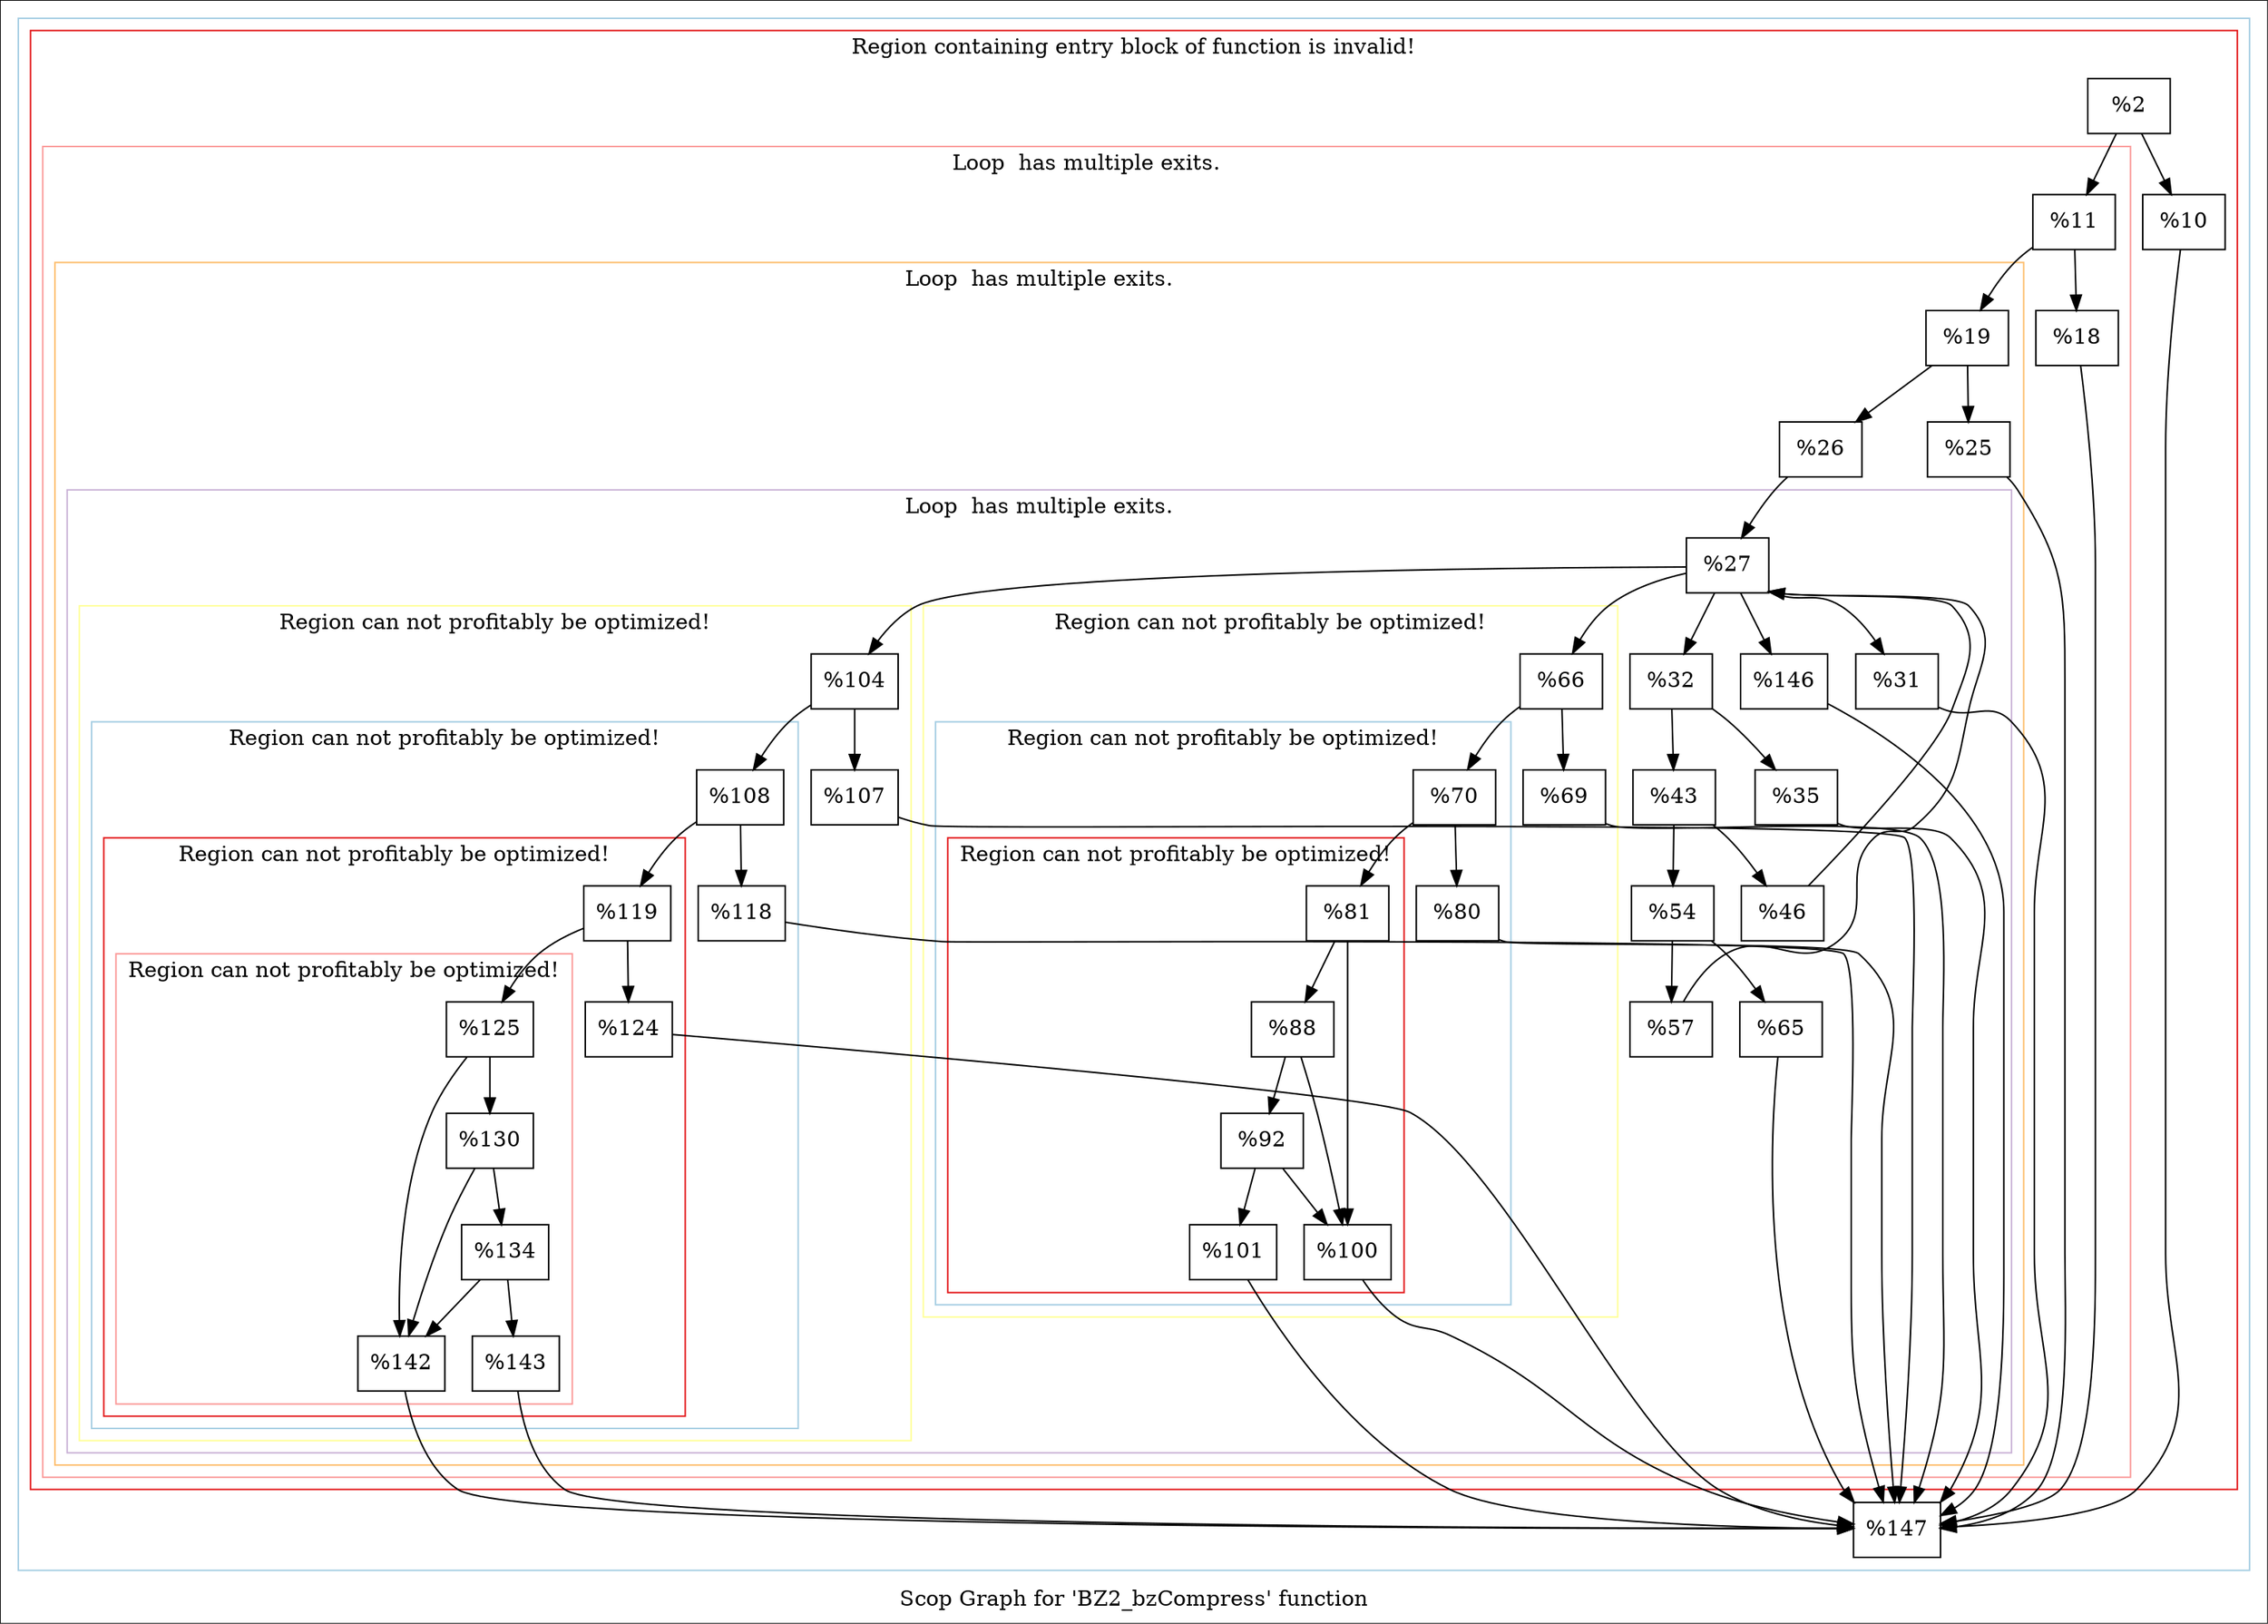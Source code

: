 digraph "Scop Graph for 'BZ2_bzCompress' function" {
	label="Scop Graph for 'BZ2_bzCompress' function";

	Node0x1816e50 [shape=record,label="{%2}"];
	Node0x1816e50 -> Node0x184bf70;
	Node0x1816e50 -> Node0x17a3790;
	Node0x184bf70 [shape=record,label="{%10}"];
	Node0x184bf70 -> Node0x18d7750;
	Node0x18d7750 [shape=record,label="{%147}"];
	Node0x17a3790 [shape=record,label="{%11}"];
	Node0x17a3790 -> Node0x182eb00;
	Node0x17a3790 -> Node0x1838340;
	Node0x182eb00 [shape=record,label="{%18}"];
	Node0x182eb00 -> Node0x18d7750;
	Node0x1838340 [shape=record,label="{%19}"];
	Node0x1838340 -> Node0x184ac20;
	Node0x1838340 -> Node0x16605f0;
	Node0x184ac20 [shape=record,label="{%25}"];
	Node0x184ac20 -> Node0x18d7750;
	Node0x16605f0 [shape=record,label="{%26}"];
	Node0x16605f0 -> Node0x18d0b40;
	Node0x18d0b40 [shape=record,label="{%27}"];
	Node0x18d0b40 -> Node0x17e75c0;
	Node0x18d0b40 -> Node0x18d13c0;
	Node0x18d0b40 -> Node0x18db240;
	Node0x18d0b40 -> Node0x1827da0;
	Node0x18d0b40 -> Node0x1820a60;
	Node0x17e75c0 [shape=record,label="{%146}"];
	Node0x17e75c0 -> Node0x18d7750;
	Node0x18d13c0 [shape=record,label="{%31}"];
	Node0x18d13c0 -> Node0x18d7750;
	Node0x18db240 [shape=record,label="{%32}"];
	Node0x18db240 -> Node0x181aa40;
	Node0x18db240 -> Node0x15c64b0;
	Node0x181aa40 [shape=record,label="{%35}"];
	Node0x181aa40 -> Node0x18d7750;
	Node0x15c64b0 [shape=record,label="{%43}"];
	Node0x15c64b0 -> Node0x18f4780;
	Node0x15c64b0 -> Node0x1802730;
	Node0x18f4780 [shape=record,label="{%46}"];
	Node0x18f4780 -> Node0x18d0b40[constraint=false];
	Node0x1802730 [shape=record,label="{%54}"];
	Node0x1802730 -> Node0x18118a0;
	Node0x1802730 -> Node0x18f7f70;
	Node0x18118a0 [shape=record,label="{%57}"];
	Node0x18118a0 -> Node0x18d0b40[constraint=false];
	Node0x18f7f70 [shape=record,label="{%65}"];
	Node0x18f7f70 -> Node0x18d7750;
	Node0x1827da0 [shape=record,label="{%66}"];
	Node0x1827da0 -> Node0x16628b0;
	Node0x1827da0 -> Node0x17ee4a0;
	Node0x16628b0 [shape=record,label="{%69}"];
	Node0x16628b0 -> Node0x18d7750;
	Node0x17ee4a0 [shape=record,label="{%70}"];
	Node0x17ee4a0 -> Node0x18272b0;
	Node0x17ee4a0 -> Node0x1826df0;
	Node0x18272b0 [shape=record,label="{%80}"];
	Node0x18272b0 -> Node0x18d7750;
	Node0x1826df0 [shape=record,label="{%81}"];
	Node0x1826df0 -> Node0x18efbf0;
	Node0x1826df0 -> Node0x15fecb0;
	Node0x18efbf0 [shape=record,label="{%100}"];
	Node0x18efbf0 -> Node0x18d7750;
	Node0x15fecb0 [shape=record,label="{%88}"];
	Node0x15fecb0 -> Node0x18d22c0;
	Node0x15fecb0 -> Node0x18efbf0;
	Node0x18d22c0 [shape=record,label="{%92}"];
	Node0x18d22c0 -> Node0x18efbf0;
	Node0x18d22c0 -> Node0x18e0f40;
	Node0x18e0f40 [shape=record,label="{%101}"];
	Node0x18e0f40 -> Node0x18d7750;
	Node0x1820a60 [shape=record,label="{%104}"];
	Node0x1820a60 -> Node0x15dd880;
	Node0x1820a60 -> Node0x169f2d0;
	Node0x15dd880 [shape=record,label="{%107}"];
	Node0x15dd880 -> Node0x18d7750;
	Node0x169f2d0 [shape=record,label="{%108}"];
	Node0x169f2d0 -> Node0x18e9c30;
	Node0x169f2d0 -> Node0x1833560;
	Node0x18e9c30 [shape=record,label="{%118}"];
	Node0x18e9c30 -> Node0x18d7750;
	Node0x1833560 [shape=record,label="{%119}"];
	Node0x1833560 -> Node0x169b600;
	Node0x1833560 -> Node0x1742330;
	Node0x169b600 [shape=record,label="{%125}"];
	Node0x169b600 -> Node0x17e8ff0;
	Node0x169b600 -> Node0x18276d0;
	Node0x17e8ff0 [shape=record,label="{%142}"];
	Node0x17e8ff0 -> Node0x18d7750;
	Node0x18276d0 [shape=record,label="{%130}"];
	Node0x18276d0 -> Node0x1948170;
	Node0x18276d0 -> Node0x17e8ff0;
	Node0x1948170 [shape=record,label="{%134}"];
	Node0x1948170 -> Node0x17e8ff0;
	Node0x1948170 -> Node0x1835e40;
	Node0x1835e40 [shape=record,label="{%143}"];
	Node0x1835e40 -> Node0x18d7750;
	Node0x1742330 [shape=record,label="{%124}"];
	Node0x1742330 -> Node0x18d7750;
	colorscheme = "paired12"
        subgraph cluster_0x192ad10 {
          label = "";
          style = solid;
          color = 1
          subgraph cluster_0x155eac0 {
            label = "Region containing entry block of function is invalid!";
            style = solid;
            color = 6
            subgraph cluster_0x155ea40 {
              label = "Loop  has multiple exits.";
              style = solid;
              color = 5
              subgraph cluster_0x1582130 {
                label = "Loop  has multiple exits.";
                style = solid;
                color = 7
                subgraph cluster_0x15820b0 {
                  label = "Loop  has multiple exits.";
                  style = solid;
                  color = 9
                  subgraph cluster_0x1900d40 {
                    label = "Region can not profitably be optimized!";
                    style = solid;
                    color = 11
                    subgraph cluster_0x192ac90 {
                      label = "Region can not profitably be optimized!";
                      style = solid;
                      color = 1
                      subgraph cluster_0x18ff570 {
                        label = "Region can not profitably be optimized!";
                        style = solid;
                        color = 6
                        Node0x1826df0;
                        Node0x18efbf0;
                        Node0x15fecb0;
                        Node0x18d22c0;
                        Node0x18e0f40;
                      }
                      Node0x17ee4a0;
                      Node0x18272b0;
                    }
                    Node0x1827da0;
                    Node0x16628b0;
                  }
                  subgraph cluster_0x1582030 {
                    label = "Region can not profitably be optimized!";
                    style = solid;
                    color = 11
                    subgraph cluster_0x19681f0 {
                      label = "Region can not profitably be optimized!";
                      style = solid;
                      color = 1
                      subgraph cluster_0x18d2190 {
                        label = "Region can not profitably be optimized!";
                        style = solid;
                        color = 6
                        subgraph cluster_0x1846e90 {
                          label = "Region can not profitably be optimized!";
                          style = solid;
                          color = 5
                          Node0x169b600;
                          Node0x17e8ff0;
                          Node0x18276d0;
                          Node0x1948170;
                          Node0x1835e40;
                        }
                        Node0x1833560;
                        Node0x1742330;
                      }
                      Node0x169f2d0;
                      Node0x18e9c30;
                    }
                    Node0x1820a60;
                    Node0x15dd880;
                  }
                  Node0x18d0b40;
                  Node0x17e75c0;
                  Node0x18d13c0;
                  Node0x18db240;
                  Node0x181aa40;
                  Node0x15c64b0;
                  Node0x18f4780;
                  Node0x1802730;
                  Node0x18118a0;
                  Node0x18f7f70;
                }
                Node0x1838340;
                Node0x184ac20;
                Node0x16605f0;
              }
              Node0x17a3790;
              Node0x182eb00;
            }
            Node0x1816e50;
            Node0x184bf70;
          }
          Node0x18d7750;
        }
}
